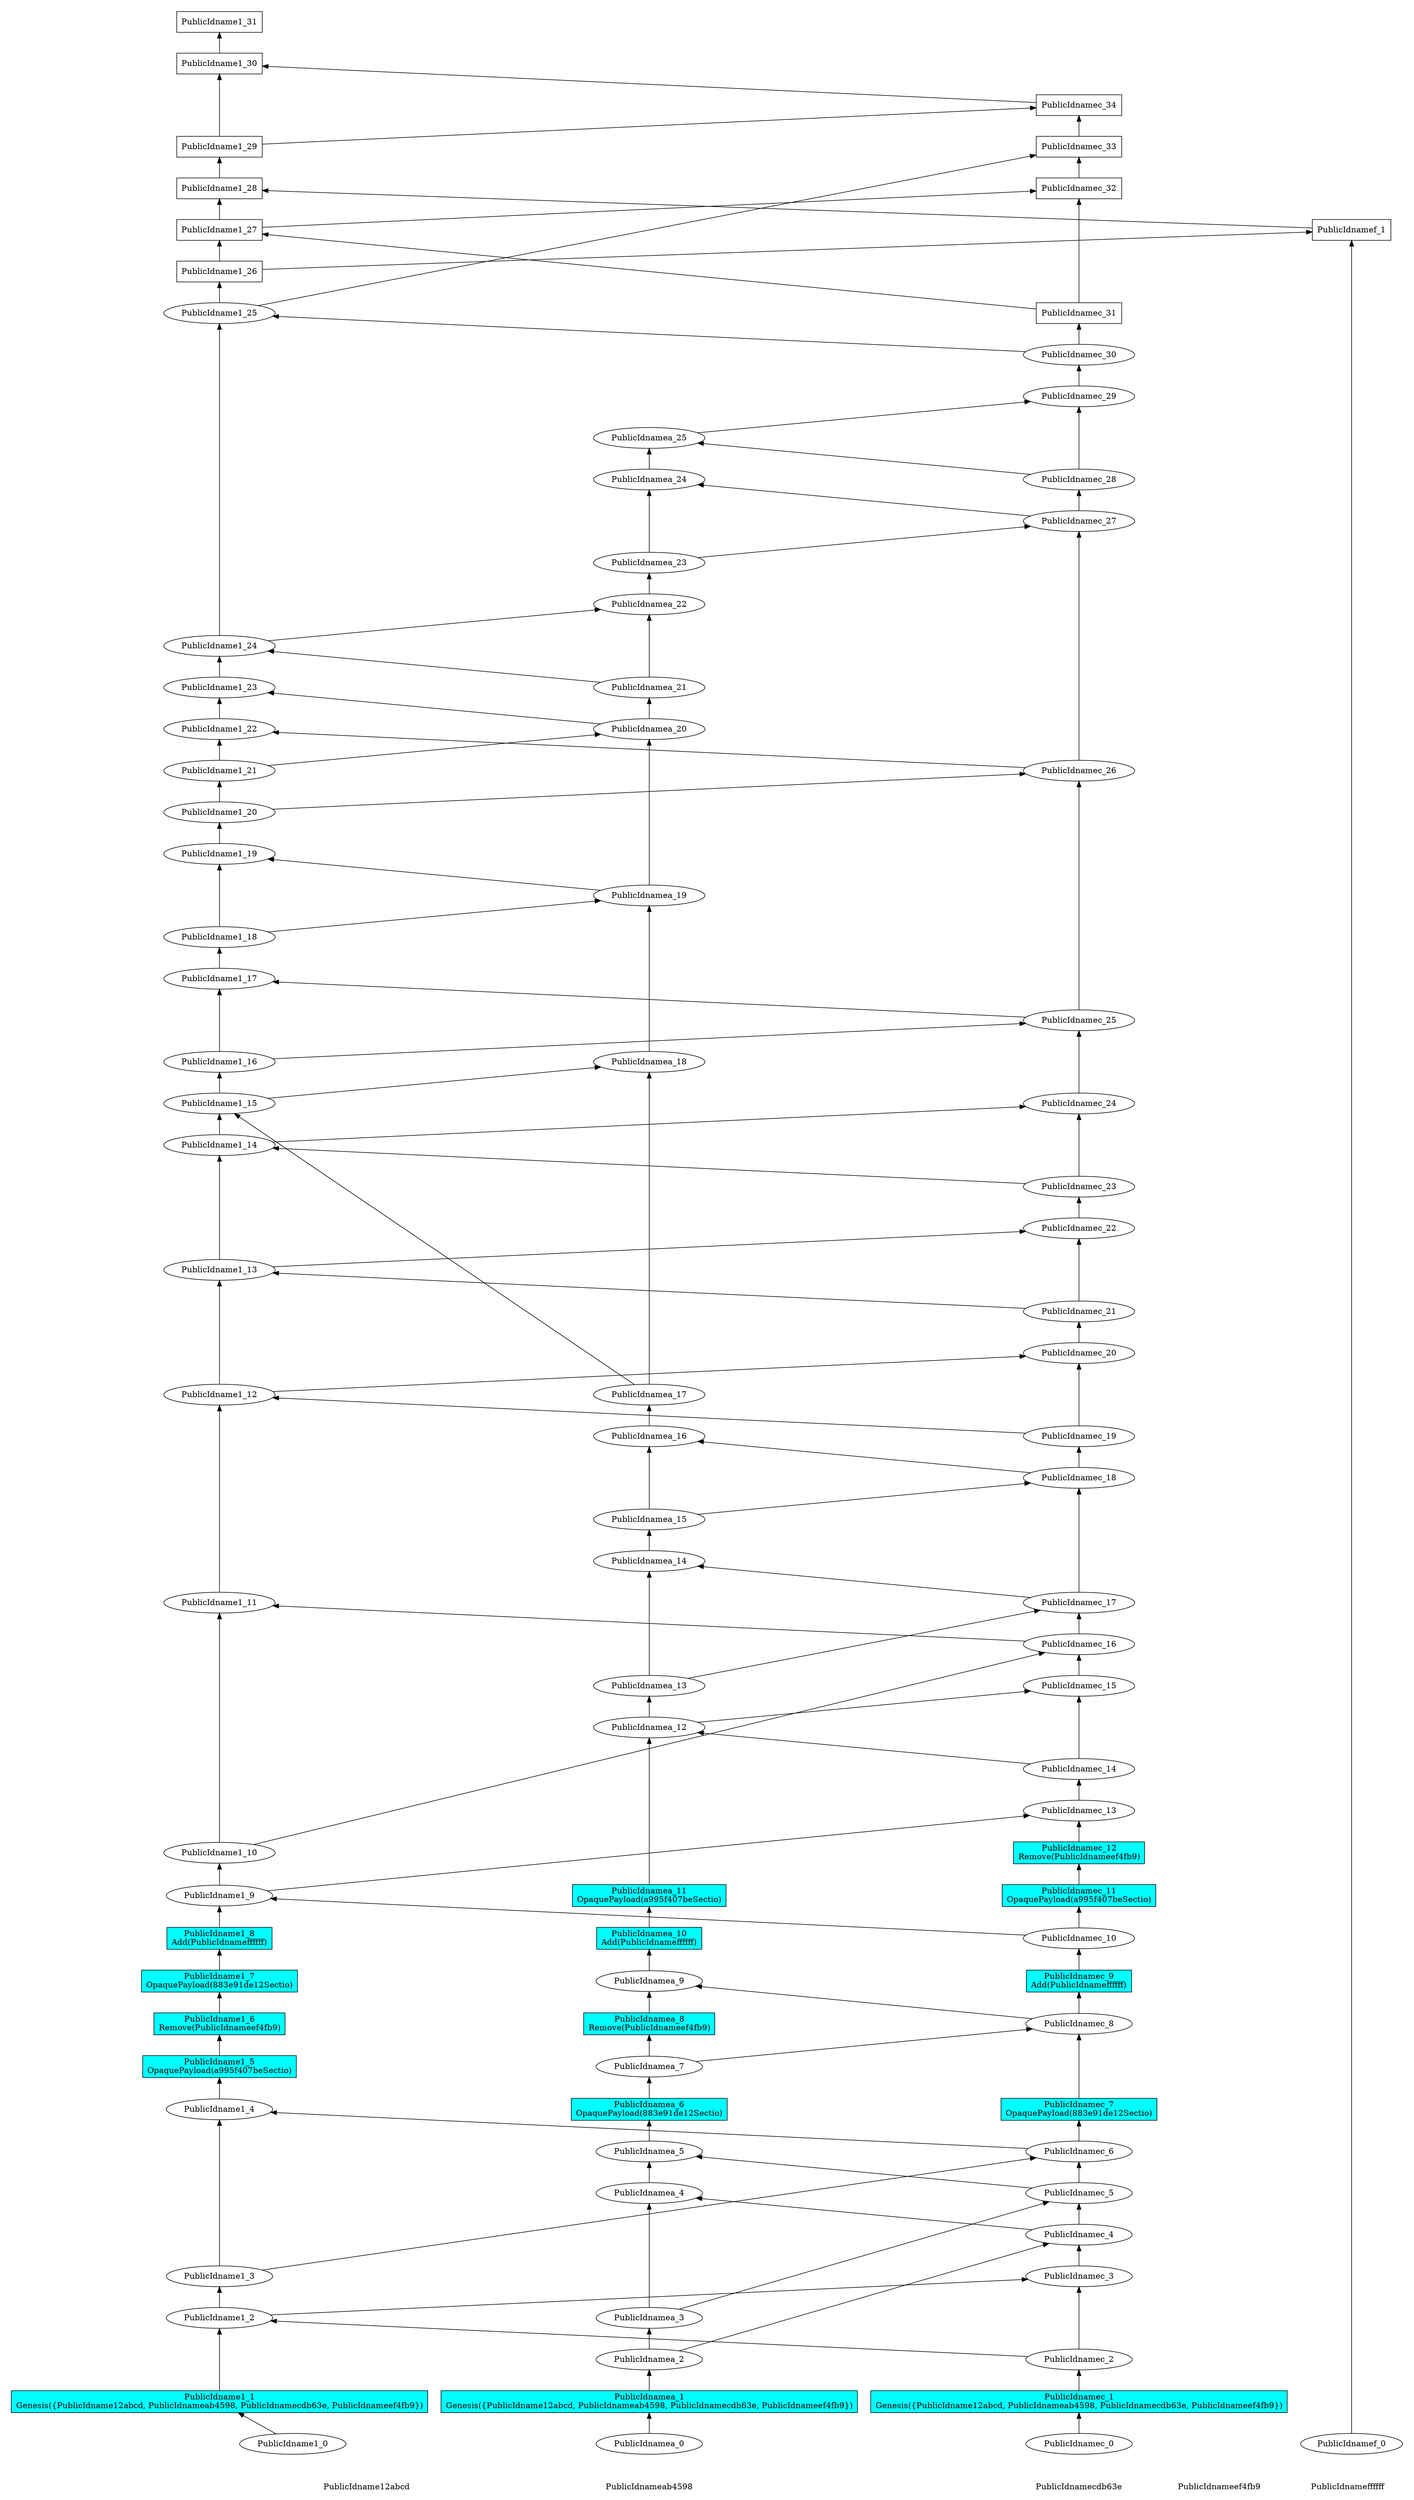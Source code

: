 /// our_id: PublicIdname12abcd
/// peer_list: {
///   PublicIdname12abcd: PeerState(VOTE|SEND|RECV)
///   PublicIdnameab4598: PeerState(VOTE|SEND|RECV)
///   PublicIdnamecdb63e: PeerState(VOTE|SEND|RECV)
///   PublicIdnameef4fb9: PeerState()
///   PublicIdnameffffff: PeerState(VOTE|SEND|RECV)
/// }
/// consensus_mode: Supermajority
digraph GossipGraph {
  splines=false
  rankdir=BT

  style=invis
  subgraph cluster_PublicIdname12abcd {
    label="PublicIdname12abcd"
    "PublicIdname12abcd" [style=invis]
    "PublicIdname12abcd" -> "PublicIdname1_0" [style=invis]
    "PublicIdname1_0" -> "PublicIdname1_1" [minlen=1]
    "PublicIdname1_1" -> "PublicIdname1_2" [minlen=2]
    "PublicIdname1_2" -> "PublicIdname1_3" [minlen=1]
    "PublicIdname1_3" -> "PublicIdname1_4" [minlen=4]
    "PublicIdname1_4" -> "PublicIdname1_5" [minlen=1]
    "PublicIdname1_5" -> "PublicIdname1_6" [minlen=1]
    "PublicIdname1_6" -> "PublicIdname1_7" [minlen=1]
    "PublicIdname1_7" -> "PublicIdname1_8" [minlen=1]
    "PublicIdname1_8" -> "PublicIdname1_9" [minlen=1]
    "PublicIdname1_9" -> "PublicIdname1_10" [minlen=1]
    "PublicIdname1_10" -> "PublicIdname1_11" [minlen=6]
    "PublicIdname1_11" -> "PublicIdname1_12" [minlen=5]
    "PublicIdname1_12" -> "PublicIdname1_13" [minlen=3]
    "PublicIdname1_13" -> "PublicIdname1_14" [minlen=3]
    "PublicIdname1_14" -> "PublicIdname1_15" [minlen=1]
    "PublicIdname1_15" -> "PublicIdname1_16" [minlen=1]
    "PublicIdname1_16" -> "PublicIdname1_17" [minlen=2]
    "PublicIdname1_17" -> "PublicIdname1_18" [minlen=1]
    "PublicIdname1_18" -> "PublicIdname1_19" [minlen=2]
    "PublicIdname1_19" -> "PublicIdname1_20" [minlen=1]
    "PublicIdname1_20" -> "PublicIdname1_21" [minlen=1]
    "PublicIdname1_21" -> "PublicIdname1_22" [minlen=1]
    "PublicIdname1_22" -> "PublicIdname1_23" [minlen=1]
    "PublicIdname1_23" -> "PublicIdname1_24" [minlen=1]
    "PublicIdname1_24" -> "PublicIdname1_25" [minlen=8]
    "PublicIdname1_25" -> "PublicIdname1_26" [minlen=1]
    "PublicIdname1_26" -> "PublicIdname1_27" [minlen=1]
    "PublicIdname1_27" -> "PublicIdname1_28" [minlen=1]
    "PublicIdname1_28" -> "PublicIdname1_29" [minlen=1]
    "PublicIdname1_29" -> "PublicIdname1_30" [minlen=2]
    "PublicIdname1_30" -> "PublicIdname1_31" [minlen=1]
  }
  "PublicIdnamec_2" -> "PublicIdname1_2" [constraint=false]
  "PublicIdnamec_6" -> "PublicIdname1_4" [constraint=false]
  "PublicIdnamec_10" -> "PublicIdname1_9" [constraint=false]
  "PublicIdnamec_16" -> "PublicIdname1_11" [constraint=false]
  "PublicIdnamec_19" -> "PublicIdname1_12" [constraint=false]
  "PublicIdnamec_21" -> "PublicIdname1_13" [constraint=false]
  "PublicIdnamec_23" -> "PublicIdname1_14" [constraint=false]
  "PublicIdnamea_17" -> "PublicIdname1_15" [constraint=false]
  "PublicIdnamec_25" -> "PublicIdname1_17" [constraint=false]
  "PublicIdnamea_19" -> "PublicIdname1_19" [constraint=false]
  "PublicIdnamec_26" -> "PublicIdname1_22" [constraint=false]
  "PublicIdnamea_20" -> "PublicIdname1_23" [constraint=false]
  "PublicIdnamea_21" -> "PublicIdname1_24" [constraint=false]
  "PublicIdnamec_30" -> "PublicIdname1_25" [constraint=false]
  "PublicIdnamec_31" -> "PublicIdname1_27" [constraint=false]
  "PublicIdnamef_1" -> "PublicIdname1_28" [constraint=false]
  "PublicIdnamec_34" -> "PublicIdname1_30" [constraint=false]

  style=invis
  subgraph cluster_PublicIdnameab4598 {
    label="PublicIdnameab4598"
    "PublicIdnameab4598" [style=invis]
    "PublicIdnameab4598" -> "PublicIdnamea_0" [style=invis]
    "PublicIdnamea_0" -> "PublicIdnamea_1" [minlen=1]
    "PublicIdnamea_1" -> "PublicIdnamea_2" [minlen=1]
    "PublicIdnamea_2" -> "PublicIdnamea_3" [minlen=1]
    "PublicIdnamea_3" -> "PublicIdnamea_4" [minlen=3]
    "PublicIdnamea_4" -> "PublicIdnamea_5" [minlen=1]
    "PublicIdnamea_5" -> "PublicIdnamea_6" [minlen=1]
    "PublicIdnamea_6" -> "PublicIdnamea_7" [minlen=1]
    "PublicIdnamea_7" -> "PublicIdnamea_8" [minlen=1]
    "PublicIdnamea_8" -> "PublicIdnamea_9" [minlen=1]
    "PublicIdnamea_9" -> "PublicIdnamea_10" [minlen=1]
    "PublicIdnamea_10" -> "PublicIdnamea_11" [minlen=1]
    "PublicIdnamea_11" -> "PublicIdnamea_12" [minlen=4]
    "PublicIdnamea_12" -> "PublicIdnamea_13" [minlen=1]
    "PublicIdnamea_13" -> "PublicIdnamea_14" [minlen=3]
    "PublicIdnamea_14" -> "PublicIdnamea_15" [minlen=1]
    "PublicIdnamea_15" -> "PublicIdnamea_16" [minlen=2]
    "PublicIdnamea_16" -> "PublicIdnamea_17" [minlen=1]
    "PublicIdnamea_17" -> "PublicIdnamea_18" [minlen=8]
    "PublicIdnamea_18" -> "PublicIdnamea_19" [minlen=4]
    "PublicIdnamea_19" -> "PublicIdnamea_20" [minlen=4]
    "PublicIdnamea_20" -> "PublicIdnamea_21" [minlen=1]
    "PublicIdnamea_21" -> "PublicIdnamea_22" [minlen=2]
    "PublicIdnamea_22" -> "PublicIdnamea_23" [minlen=1]
    "PublicIdnamea_23" -> "PublicIdnamea_24" [minlen=2]
    "PublicIdnamea_24" -> "PublicIdnamea_25" [minlen=1]
  }
  "PublicIdnamec_4" -> "PublicIdnamea_4" [constraint=false]
  "PublicIdnamec_5" -> "PublicIdnamea_5" [constraint=false]
  "PublicIdnamec_8" -> "PublicIdnamea_9" [constraint=false]
  "PublicIdnamec_14" -> "PublicIdnamea_12" [constraint=false]
  "PublicIdnamec_17" -> "PublicIdnamea_14" [constraint=false]
  "PublicIdnamec_18" -> "PublicIdnamea_16" [constraint=false]
  "PublicIdname1_15" -> "PublicIdnamea_18" [constraint=false]
  "PublicIdname1_18" -> "PublicIdnamea_19" [constraint=false]
  "PublicIdname1_21" -> "PublicIdnamea_20" [constraint=false]
  "PublicIdname1_24" -> "PublicIdnamea_22" [constraint=false]
  "PublicIdnamec_27" -> "PublicIdnamea_24" [constraint=false]
  "PublicIdnamec_28" -> "PublicIdnamea_25" [constraint=false]

  style=invis
  subgraph cluster_PublicIdnamecdb63e {
    label="PublicIdnamecdb63e"
    "PublicIdnamecdb63e" [style=invis]
    "PublicIdnamecdb63e" -> "PublicIdnamec_0" [style=invis]
    "PublicIdnamec_0" -> "PublicIdnamec_1" [minlen=1]
    "PublicIdnamec_1" -> "PublicIdnamec_2" [minlen=1]
    "PublicIdnamec_2" -> "PublicIdnamec_3" [minlen=2]
    "PublicIdnamec_3" -> "PublicIdnamec_4" [minlen=1]
    "PublicIdnamec_4" -> "PublicIdnamec_5" [minlen=1]
    "PublicIdnamec_5" -> "PublicIdnamec_6" [minlen=1]
    "PublicIdnamec_6" -> "PublicIdnamec_7" [minlen=1]
    "PublicIdnamec_7" -> "PublicIdnamec_8" [minlen=2]
    "PublicIdnamec_8" -> "PublicIdnamec_9" [minlen=1]
    "PublicIdnamec_9" -> "PublicIdnamec_10" [minlen=1]
    "PublicIdnamec_10" -> "PublicIdnamec_11" [minlen=1]
    "PublicIdnamec_11" -> "PublicIdnamec_12" [minlen=1]
    "PublicIdnamec_12" -> "PublicIdnamec_13" [minlen=1]
    "PublicIdnamec_13" -> "PublicIdnamec_14" [minlen=1]
    "PublicIdnamec_14" -> "PublicIdnamec_15" [minlen=2]
    "PublicIdnamec_15" -> "PublicIdnamec_16" [minlen=1]
    "PublicIdnamec_16" -> "PublicIdnamec_17" [minlen=1]
    "PublicIdnamec_17" -> "PublicIdnamec_18" [minlen=3]
    "PublicIdnamec_18" -> "PublicIdnamec_19" [minlen=1]
    "PublicIdnamec_19" -> "PublicIdnamec_20" [minlen=2]
    "PublicIdnamec_20" -> "PublicIdnamec_21" [minlen=1]
    "PublicIdnamec_21" -> "PublicIdnamec_22" [minlen=2]
    "PublicIdnamec_22" -> "PublicIdnamec_23" [minlen=1]
    "PublicIdnamec_23" -> "PublicIdnamec_24" [minlen=2]
    "PublicIdnamec_24" -> "PublicIdnamec_25" [minlen=2]
    "PublicIdnamec_25" -> "PublicIdnamec_26" [minlen=6]
    "PublicIdnamec_26" -> "PublicIdnamec_27" [minlen=6]
    "PublicIdnamec_27" -> "PublicIdnamec_28" [minlen=1]
    "PublicIdnamec_28" -> "PublicIdnamec_29" [minlen=2]
    "PublicIdnamec_29" -> "PublicIdnamec_30" [minlen=1]
    "PublicIdnamec_30" -> "PublicIdnamec_31" [minlen=1]
    "PublicIdnamec_31" -> "PublicIdnamec_32" [minlen=3]
    "PublicIdnamec_32" -> "PublicIdnamec_33" [minlen=1]
    "PublicIdnamec_33" -> "PublicIdnamec_34" [minlen=1]
  }
  "PublicIdname1_2" -> "PublicIdnamec_3" [constraint=false]
  "PublicIdnamea_2" -> "PublicIdnamec_4" [constraint=false]
  "PublicIdnamea_3" -> "PublicIdnamec_5" [constraint=false]
  "PublicIdname1_3" -> "PublicIdnamec_6" [constraint=false]
  "PublicIdnamea_7" -> "PublicIdnamec_8" [constraint=false]
  "PublicIdname1_9" -> "PublicIdnamec_13" [constraint=false]
  "PublicIdnamea_12" -> "PublicIdnamec_15" [constraint=false]
  "PublicIdname1_10" -> "PublicIdnamec_16" [constraint=false]
  "PublicIdnamea_13" -> "PublicIdnamec_17" [constraint=false]
  "PublicIdnamea_15" -> "PublicIdnamec_18" [constraint=false]
  "PublicIdname1_12" -> "PublicIdnamec_20" [constraint=false]
  "PublicIdname1_13" -> "PublicIdnamec_22" [constraint=false]
  "PublicIdname1_14" -> "PublicIdnamec_24" [constraint=false]
  "PublicIdname1_16" -> "PublicIdnamec_25" [constraint=false]
  "PublicIdname1_20" -> "PublicIdnamec_26" [constraint=false]
  "PublicIdnamea_23" -> "PublicIdnamec_27" [constraint=false]
  "PublicIdnamea_25" -> "PublicIdnamec_29" [constraint=false]
  "PublicIdname1_27" -> "PublicIdnamec_32" [constraint=false]
  "PublicIdname1_25" -> "PublicIdnamec_33" [constraint=false]
  "PublicIdname1_29" -> "PublicIdnamec_34" [constraint=false]

  style=invis
  subgraph cluster_PublicIdnameef4fb9 {
    label="PublicIdnameef4fb9"
    "PublicIdnameef4fb9" [style=invis]
  }


  style=invis
  subgraph cluster_PublicIdnameffffff {
    label="PublicIdnameffffff"
    "PublicIdnameffffff" [style=invis]
    "PublicIdnameffffff" -> "PublicIdnamef_0" [style=invis]
    "PublicIdnamef_0" -> "PublicIdnamef_1" [minlen=53]
  }
  "PublicIdname1_26" -> "PublicIdnamef_1" [constraint=false]

  {
    rank=same
    "PublicIdname12abcd" [style=filled, color=white]
    "PublicIdnameab4598" [style=filled, color=white]
    "PublicIdnamecdb63e" [style=filled, color=white]
    "PublicIdnameef4fb9" [style=filled, color=white]
    "PublicIdnameffffff" [style=filled, color=white]
  }
  "PublicIdname12abcd" -> "PublicIdnameab4598" -> "PublicIdnamecdb63e" -> "PublicIdnameef4fb9" -> "PublicIdnameffffff" [style=invis]

/// ===== details of events =====
  "PublicIdname1_0" [fillcolor=white, label=<<table border="0" cellborder="0" cellpadding="0" cellspacing="0">
<tr><td colspan="6">PublicIdname1_0</td></tr>
</table>>]
/// cause: Initial
/// last_ancestors: {PublicIdname12abcd: 0}

  "PublicIdname1_1" [style=filled, fillcolor=cyan, shape=rectangle, label=<<table border="0" cellborder="0" cellpadding="0" cellspacing="0">
<tr><td colspan="6">PublicIdname1_1</td></tr>
<tr><td colspan="6">Genesis({PublicIdname12abcd, PublicIdnameab4598, PublicIdnamecdb63e, PublicIdnameef4fb9})</td></tr>
</table>>]
/// cause: Observation(Genesis({PublicIdname12abcd, PublicIdnameab4598, PublicIdnamecdb63e, PublicIdnameef4fb9}))
/// last_ancestors: {PublicIdname12abcd: 1}

  "PublicIdname1_2" [fillcolor=white, label=<<table border="0" cellborder="0" cellpadding="0" cellspacing="0">
<tr><td colspan="6">PublicIdname1_2</td></tr>
</table>>]
/// cause: Request
/// last_ancestors: {PublicIdname12abcd: 2, PublicIdnamecdb63e: 2}

  "PublicIdname1_3" [fillcolor=white, label=<<table border="0" cellborder="0" cellpadding="0" cellspacing="0">
<tr><td colspan="6">PublicIdname1_3</td></tr>
</table>>]
/// cause: Requesting(PublicIdnamecdb63e)
/// last_ancestors: {PublicIdname12abcd: 3, PublicIdnamecdb63e: 2}

  "PublicIdname1_4" [fillcolor=white, label=<<table border="0" cellborder="0" cellpadding="0" cellspacing="0">
<tr><td colspan="6">PublicIdname1_4</td></tr>
</table>>]
/// cause: Response
/// last_ancestors: {PublicIdname12abcd: 4, PublicIdnameab4598: 3, PublicIdnamecdb63e: 6}

  "PublicIdname1_5" [style=filled, fillcolor=cyan, shape=rectangle, label=<<table border="0" cellborder="0" cellpadding="0" cellspacing="0">
<tr><td colspan="6">PublicIdname1_5</td></tr>
<tr><td colspan="6">OpaquePayload(a995f407beSectio)</td></tr>
</table>>]
/// cause: Observation(OpaquePayload(a995f407beSectio))
/// last_ancestors: {PublicIdname12abcd: 5, PublicIdnameab4598: 3, PublicIdnamecdb63e: 6}

  "PublicIdname1_6" [style=filled, fillcolor=cyan, shape=rectangle, label=<<table border="0" cellborder="0" cellpadding="0" cellspacing="0">
<tr><td colspan="6">PublicIdname1_6</td></tr>
<tr><td colspan="6">Remove(PublicIdnameef4fb9)</td></tr>
</table>>]
/// cause: Observation(Remove(PublicIdnameef4fb9))
/// last_ancestors: {PublicIdname12abcd: 6, PublicIdnameab4598: 3, PublicIdnamecdb63e: 6}

  "PublicIdname1_7" [style=filled, fillcolor=cyan, shape=rectangle, label=<<table border="0" cellborder="0" cellpadding="0" cellspacing="0">
<tr><td colspan="6">PublicIdname1_7</td></tr>
<tr><td colspan="6">OpaquePayload(883e91de12Sectio)</td></tr>
</table>>]
/// cause: Observation(OpaquePayload(883e91de12Sectio))
/// last_ancestors: {PublicIdname12abcd: 7, PublicIdnameab4598: 3, PublicIdnamecdb63e: 6}

  "PublicIdname1_8" [style=filled, fillcolor=cyan, shape=rectangle, label=<<table border="0" cellborder="0" cellpadding="0" cellspacing="0">
<tr><td colspan="6">PublicIdname1_8</td></tr>
<tr><td colspan="6">Add(PublicIdnameffffff)</td></tr>
</table>>]
/// cause: Observation(Add(PublicIdnameffffff))
/// last_ancestors: {PublicIdname12abcd: 8, PublicIdnameab4598: 3, PublicIdnamecdb63e: 6}

  "PublicIdname1_9" [fillcolor=white, label=<<table border="0" cellborder="0" cellpadding="0" cellspacing="0">
<tr><td colspan="6">PublicIdname1_9</td></tr>
</table>>]
/// cause: Request
/// last_ancestors: {PublicIdname12abcd: 9, PublicIdnameab4598: 7, PublicIdnamecdb63e: 10}

  "PublicIdname1_10" [fillcolor=white, label=<<table border="0" cellborder="0" cellpadding="0" cellspacing="0">
<tr><td colspan="6">PublicIdname1_10</td></tr>
</table>>]
/// cause: Requesting(PublicIdnamecdb63e)
/// last_ancestors: {PublicIdname12abcd: 10, PublicIdnameab4598: 7, PublicIdnamecdb63e: 10}

  "PublicIdname1_11" [fillcolor=white, label=<<table border="0" cellborder="0" cellpadding="0" cellspacing="0">
<tr><td colspan="6">PublicIdname1_11</td></tr>
</table>>]
/// cause: Response
/// last_ancestors: {PublicIdname12abcd: 11, PublicIdnameab4598: 12, PublicIdnamecdb63e: 16}

  "PublicIdname1_12" [fillcolor=white, label=<<table border="0" cellborder="0" cellpadding="0" cellspacing="0">
<tr><td colspan="6">PublicIdname1_12</td></tr>
</table>>]
/// cause: Request
/// last_ancestors: {PublicIdname12abcd: 12, PublicIdnameab4598: 15, PublicIdnamecdb63e: 19}

  "PublicIdname1_13" [fillcolor=white, label=<<table border="0" cellborder="0" cellpadding="0" cellspacing="0">
<tr><td colspan="6">PublicIdname1_13</td></tr>
</table>>]
/// cause: Request
/// last_ancestors: {PublicIdname12abcd: 13, PublicIdnameab4598: 15, PublicIdnamecdb63e: 21}

  "PublicIdname1_14" [fillcolor=white, label=<<table border="0" cellborder="0" cellpadding="0" cellspacing="0">
<tr><td colspan="6">PublicIdname1_14</td></tr>
</table>>]
/// cause: Request
/// last_ancestors: {PublicIdname12abcd: 14, PublicIdnameab4598: 15, PublicIdnamecdb63e: 23}

  "PublicIdname1_15" [fillcolor=white, label=<<table border="0" cellborder="0" cellpadding="0" cellspacing="0">
<tr><td colspan="6">PublicIdname1_15</td></tr>
</table>>]
/// cause: Request
/// last_ancestors: {PublicIdname12abcd: 15, PublicIdnameab4598: 17, PublicIdnamecdb63e: 23}

  "PublicIdname1_16" [fillcolor=white, label=<<table border="0" cellborder="0" cellpadding="0" cellspacing="0">
<tr><td colspan="6">PublicIdname1_16</td></tr>
</table>>]
/// cause: Requesting(PublicIdnamecdb63e)
/// last_ancestors: {PublicIdname12abcd: 16, PublicIdnameab4598: 17, PublicIdnamecdb63e: 23}

  "PublicIdname1_17" [fillcolor=white, label=<<table border="0" cellborder="0" cellpadding="0" cellspacing="0">
<tr><td colspan="6">PublicIdname1_17</td></tr>
</table>>]
/// cause: Response
/// last_ancestors: {PublicIdname12abcd: 17, PublicIdnameab4598: 17, PublicIdnamecdb63e: 25}

  "PublicIdname1_18" [fillcolor=white, label=<<table border="0" cellborder="0" cellpadding="0" cellspacing="0">
<tr><td colspan="6">PublicIdname1_18</td></tr>
</table>>]
/// cause: Requesting(PublicIdnameab4598)
/// last_ancestors: {PublicIdname12abcd: 18, PublicIdnameab4598: 17, PublicIdnamecdb63e: 25}

  "PublicIdname1_19" [fillcolor=white, label=<<table border="0" cellborder="0" cellpadding="0" cellspacing="0">
<tr><td colspan="6">PublicIdname1_19</td></tr>
</table>>]
/// cause: Response
/// last_ancestors: {PublicIdname12abcd: 19, PublicIdnameab4598: 19, PublicIdnamecdb63e: 25}

  "PublicIdname1_20" [fillcolor=white, label=<<table border="0" cellborder="0" cellpadding="0" cellspacing="0">
<tr><td colspan="6">PublicIdname1_20</td></tr>
</table>>]
/// cause: Requesting(PublicIdnamecdb63e)
/// last_ancestors: {PublicIdname12abcd: 20, PublicIdnameab4598: 19, PublicIdnamecdb63e: 25}

  "PublicIdname1_21" [fillcolor=white, label=<<table border="0" cellborder="0" cellpadding="0" cellspacing="0">
<tr><td colspan="6">PublicIdname1_21</td></tr>
</table>>]
/// cause: Requesting(PublicIdnameab4598)
/// last_ancestors: {PublicIdname12abcd: 21, PublicIdnameab4598: 19, PublicIdnamecdb63e: 25}

  "PublicIdname1_22" [fillcolor=white, label=<<table border="0" cellborder="0" cellpadding="0" cellspacing="0">
<tr><td colspan="6">PublicIdname1_22</td></tr>
</table>>]
/// cause: Response
/// last_ancestors: {PublicIdname12abcd: 22, PublicIdnameab4598: 19, PublicIdnamecdb63e: 26}

  "PublicIdname1_23" [fillcolor=white, label=<<table border="0" cellborder="0" cellpadding="0" cellspacing="0">
<tr><td colspan="6">PublicIdname1_23</td></tr>
</table>>]
/// cause: Response
/// last_ancestors: {PublicIdname12abcd: 23, PublicIdnameab4598: 20, PublicIdnamecdb63e: 26}

  "PublicIdname1_24" [fillcolor=white, label=<<table border="0" cellborder="0" cellpadding="0" cellspacing="0">
<tr><td colspan="6">PublicIdname1_24</td></tr>
</table>>]
/// cause: Request
/// last_ancestors: {PublicIdname12abcd: 24, PublicIdnameab4598: 21, PublicIdnamecdb63e: 26}

  "PublicIdname1_25" [fillcolor=white, label=<<table border="0" cellborder="0" cellpadding="0" cellspacing="0">
<tr><td colspan="6">PublicIdname1_25</td></tr>
</table>>]
/// cause: Request
/// last_ancestors: {PublicIdname12abcd: 25, PublicIdnameab4598: 25, PublicIdnamecdb63e: 30}

  "PublicIdname1_26" [fillcolor=white, shape=rectangle, label=<<table border="0" cellborder="0" cellpadding="0" cellspacing="0">
<tr><td colspan="6">PublicIdname1_26</td></tr>
</table>>]
/// cause: Requesting(PublicIdnameffffff)
/// last_ancestors: {PublicIdname12abcd: 26, PublicIdnameab4598: 25, PublicIdnamecdb63e: 30}

  "PublicIdname1_27" [fillcolor=white, shape=rectangle, label=<<table border="0" cellborder="0" cellpadding="0" cellspacing="0">
<tr><td colspan="6">PublicIdname1_27</td></tr>
</table>>]
/// cause: Request
/// last_ancestors: {PublicIdname12abcd: 27, PublicIdnameab4598: 25, PublicIdnamecdb63e: 31}

  "PublicIdname1_28" [fillcolor=white, shape=rectangle, label=<<table border="0" cellborder="0" cellpadding="0" cellspacing="0">
<tr><td colspan="6">PublicIdname1_28</td></tr>
</table>>]
/// cause: Response
/// last_ancestors: {PublicIdname12abcd: 28, PublicIdnameab4598: 25, PublicIdnamecdb63e: 31, PublicIdnameffffff: 1}

  "PublicIdname1_29" [fillcolor=white, shape=rectangle, label=<<table border="0" cellborder="0" cellpadding="0" cellspacing="0">
<tr><td colspan="6">PublicIdname1_29</td></tr>
</table>>]
/// cause: Requesting(PublicIdnamecdb63e)
/// last_ancestors: {PublicIdname12abcd: 29, PublicIdnameab4598: 25, PublicIdnamecdb63e: 31, PublicIdnameffffff: 1}

  "PublicIdname1_30" [fillcolor=white, shape=rectangle, label=<<table border="0" cellborder="0" cellpadding="0" cellspacing="0">
<tr><td colspan="6">PublicIdname1_30</td></tr>
</table>>]
/// cause: Response
/// last_ancestors: {PublicIdname12abcd: 30, PublicIdnameab4598: 25, PublicIdnamecdb63e: 34, PublicIdnameffffff: 1}

  "PublicIdname1_31" [fillcolor=white, shape=rectangle, label=<<table border="0" cellborder="0" cellpadding="0" cellspacing="0">
<tr><td colspan="6">PublicIdname1_31</td></tr>
</table>>]
/// cause: Requesting(PublicIdnameffffff)
/// last_ancestors: {PublicIdname12abcd: 31, PublicIdnameab4598: 25, PublicIdnamecdb63e: 34, PublicIdnameffffff: 1}

  "PublicIdnamea_0" [fillcolor=white, label=<<table border="0" cellborder="0" cellpadding="0" cellspacing="0">
<tr><td colspan="6">PublicIdnamea_0</td></tr>
</table>>]
/// cause: Initial
/// last_ancestors: {PublicIdnameab4598: 0}

  "PublicIdnamea_1" [style=filled, fillcolor=cyan, shape=rectangle, label=<<table border="0" cellborder="0" cellpadding="0" cellspacing="0">
<tr><td colspan="6">PublicIdnamea_1</td></tr>
<tr><td colspan="6">Genesis({PublicIdname12abcd, PublicIdnameab4598, PublicIdnamecdb63e, PublicIdnameef4fb9})</td></tr>
</table>>]
/// cause: Observation(Genesis({PublicIdname12abcd, PublicIdnameab4598, PublicIdnamecdb63e, PublicIdnameef4fb9}))
/// last_ancestors: {PublicIdnameab4598: 1}

  "PublicIdnamea_2" [fillcolor=white, label=<<table border="0" cellborder="0" cellpadding="0" cellspacing="0">
<tr><td colspan="6">PublicIdnamea_2</td></tr>
</table>>]
/// cause: Requesting(PublicIdnamecdb63e)
/// last_ancestors: {PublicIdnameab4598: 2}

  "PublicIdnamea_3" [fillcolor=white, label=<<table border="0" cellborder="0" cellpadding="0" cellspacing="0">
<tr><td colspan="6">PublicIdnamea_3</td></tr>
</table>>]
/// cause: Requesting(PublicIdnamecdb63e)
/// last_ancestors: {PublicIdnameab4598: 3}

  "PublicIdnamea_4" [fillcolor=white, label=<<table border="0" cellborder="0" cellpadding="0" cellspacing="0">
<tr><td colspan="6">PublicIdnamea_4</td></tr>
</table>>]
/// cause: Response
/// last_ancestors: {PublicIdname12abcd: 2, PublicIdnameab4598: 4, PublicIdnamecdb63e: 4}

  "PublicIdnamea_5" [fillcolor=white, label=<<table border="0" cellborder="0" cellpadding="0" cellspacing="0">
<tr><td colspan="6">PublicIdnamea_5</td></tr>
</table>>]
/// cause: Response
/// last_ancestors: {PublicIdname12abcd: 2, PublicIdnameab4598: 5, PublicIdnamecdb63e: 5}

  "PublicIdnamea_6" [style=filled, fillcolor=cyan, shape=rectangle, label=<<table border="0" cellborder="0" cellpadding="0" cellspacing="0">
<tr><td colspan="6">PublicIdnamea_6</td></tr>
<tr><td colspan="6">OpaquePayload(883e91de12Sectio)</td></tr>
</table>>]
/// cause: Observation(OpaquePayload(883e91de12Sectio))
/// last_ancestors: {PublicIdname12abcd: 2, PublicIdnameab4598: 6, PublicIdnamecdb63e: 5}

  "PublicIdnamea_7" [fillcolor=white, label=<<table border="0" cellborder="0" cellpadding="0" cellspacing="0">
<tr><td colspan="6">PublicIdnamea_7</td></tr>
</table>>]
/// cause: Requesting(PublicIdnamecdb63e)
/// last_ancestors: {PublicIdname12abcd: 2, PublicIdnameab4598: 7, PublicIdnamecdb63e: 5}

  "PublicIdnamea_8" [style=filled, fillcolor=cyan, shape=rectangle, label=<<table border="0" cellborder="0" cellpadding="0" cellspacing="0">
<tr><td colspan="6">PublicIdnamea_8</td></tr>
<tr><td colspan="6">Remove(PublicIdnameef4fb9)</td></tr>
</table>>]
/// cause: Observation(Remove(PublicIdnameef4fb9))
/// last_ancestors: {PublicIdname12abcd: 2, PublicIdnameab4598: 8, PublicIdnamecdb63e: 5}

  "PublicIdnamea_9" [fillcolor=white, label=<<table border="0" cellborder="0" cellpadding="0" cellspacing="0">
<tr><td colspan="6">PublicIdnamea_9</td></tr>
</table>>]
/// cause: Response
/// last_ancestors: {PublicIdname12abcd: 3, PublicIdnameab4598: 9, PublicIdnamecdb63e: 8}

  "PublicIdnamea_10" [style=filled, fillcolor=cyan, shape=rectangle, label=<<table border="0" cellborder="0" cellpadding="0" cellspacing="0">
<tr><td colspan="6">PublicIdnamea_10</td></tr>
<tr><td colspan="6">Add(PublicIdnameffffff)</td></tr>
</table>>]
/// cause: Observation(Add(PublicIdnameffffff))
/// last_ancestors: {PublicIdname12abcd: 3, PublicIdnameab4598: 10, PublicIdnamecdb63e: 8}

  "PublicIdnamea_11" [style=filled, fillcolor=cyan, shape=rectangle, label=<<table border="0" cellborder="0" cellpadding="0" cellspacing="0">
<tr><td colspan="6">PublicIdnamea_11</td></tr>
<tr><td colspan="6">OpaquePayload(a995f407beSectio)</td></tr>
</table>>]
/// cause: Observation(OpaquePayload(a995f407beSectio))
/// last_ancestors: {PublicIdname12abcd: 3, PublicIdnameab4598: 11, PublicIdnamecdb63e: 8}

  "PublicIdnamea_12" [fillcolor=white, label=<<table border="0" cellborder="0" cellpadding="0" cellspacing="0">
<tr><td colspan="6">PublicIdnamea_12</td></tr>
</table>>]
/// cause: Request
/// last_ancestors: {PublicIdname12abcd: 9, PublicIdnameab4598: 12, PublicIdnamecdb63e: 14}

  "PublicIdnamea_13" [fillcolor=white, label=<<table border="0" cellborder="0" cellpadding="0" cellspacing="0">
<tr><td colspan="6">PublicIdnamea_13</td></tr>
</table>>]
/// cause: Requesting(PublicIdnamecdb63e)
/// last_ancestors: {PublicIdname12abcd: 9, PublicIdnameab4598: 13, PublicIdnamecdb63e: 14}

  "PublicIdnamea_14" [fillcolor=white, label=<<table border="0" cellborder="0" cellpadding="0" cellspacing="0">
<tr><td colspan="6">PublicIdnamea_14</td></tr>
</table>>]
/// cause: Response
/// last_ancestors: {PublicIdname12abcd: 10, PublicIdnameab4598: 14, PublicIdnamecdb63e: 17}

  "PublicIdnamea_15" [fillcolor=white, label=<<table border="0" cellborder="0" cellpadding="0" cellspacing="0">
<tr><td colspan="6">PublicIdnamea_15</td></tr>
</table>>]
/// cause: Requesting(PublicIdnamecdb63e)
/// last_ancestors: {PublicIdname12abcd: 10, PublicIdnameab4598: 15, PublicIdnamecdb63e: 17}

  "PublicIdnamea_16" [fillcolor=white, label=<<table border="0" cellborder="0" cellpadding="0" cellspacing="0">
<tr><td colspan="6">PublicIdnamea_16</td></tr>
</table>>]
/// cause: Response
/// last_ancestors: {PublicIdname12abcd: 10, PublicIdnameab4598: 16, PublicIdnamecdb63e: 18}

  "PublicIdnamea_17" [fillcolor=white, label=<<table border="0" cellborder="0" cellpadding="0" cellspacing="0">
<tr><td colspan="6">PublicIdnamea_17</td></tr>
</table>>]
/// cause: Requesting(PublicIdname12abcd)
/// last_ancestors: {PublicIdname12abcd: 10, PublicIdnameab4598: 17, PublicIdnamecdb63e: 18}

  "PublicIdnamea_18" [fillcolor=white, label=<<table border="0" cellborder="0" cellpadding="0" cellspacing="0">
<tr><td colspan="6">PublicIdnamea_18</td></tr>
</table>>]
/// cause: Response
/// last_ancestors: {PublicIdname12abcd: 15, PublicIdnameab4598: 18, PublicIdnamecdb63e: 23}

  "PublicIdnamea_19" [fillcolor=white, label=<<table border="0" cellborder="0" cellpadding="0" cellspacing="0">
<tr><td colspan="6">PublicIdnamea_19</td></tr>
</table>>]
/// cause: Request
/// last_ancestors: {PublicIdname12abcd: 18, PublicIdnameab4598: 19, PublicIdnamecdb63e: 25}

  "PublicIdnamea_20" [fillcolor=white, label=<<table border="0" cellborder="0" cellpadding="0" cellspacing="0">
<tr><td colspan="6">PublicIdnamea_20</td></tr>
</table>>]
/// cause: Request
/// last_ancestors: {PublicIdname12abcd: 21, PublicIdnameab4598: 20, PublicIdnamecdb63e: 25}

  "PublicIdnamea_21" [fillcolor=white, label=<<table border="0" cellborder="0" cellpadding="0" cellspacing="0">
<tr><td colspan="6">PublicIdnamea_21</td></tr>
</table>>]
/// cause: Requesting(PublicIdname12abcd)
/// last_ancestors: {PublicIdname12abcd: 21, PublicIdnameab4598: 21, PublicIdnamecdb63e: 25}

  "PublicIdnamea_22" [fillcolor=white, label=<<table border="0" cellborder="0" cellpadding="0" cellspacing="0">
<tr><td colspan="6">PublicIdnamea_22</td></tr>
</table>>]
/// cause: Response
/// last_ancestors: {PublicIdname12abcd: 24, PublicIdnameab4598: 22, PublicIdnamecdb63e: 26}

  "PublicIdnamea_23" [fillcolor=white, label=<<table border="0" cellborder="0" cellpadding="0" cellspacing="0">
<tr><td colspan="6">PublicIdnamea_23</td></tr>
</table>>]
/// cause: Requesting(PublicIdnamecdb63e)
/// last_ancestors: {PublicIdname12abcd: 24, PublicIdnameab4598: 23, PublicIdnamecdb63e: 26}

  "PublicIdnamea_24" [fillcolor=white, label=<<table border="0" cellborder="0" cellpadding="0" cellspacing="0">
<tr><td colspan="6">PublicIdnamea_24</td></tr>
</table>>]
/// cause: Response
/// last_ancestors: {PublicIdname12abcd: 24, PublicIdnameab4598: 24, PublicIdnamecdb63e: 27}

  "PublicIdnamea_25" [fillcolor=white, label=<<table border="0" cellborder="0" cellpadding="0" cellspacing="0">
<tr><td colspan="6">PublicIdnamea_25</td></tr>
</table>>]
/// cause: Request
/// last_ancestors: {PublicIdname12abcd: 24, PublicIdnameab4598: 25, PublicIdnamecdb63e: 28}

  "PublicIdnamec_0" [fillcolor=white, label=<<table border="0" cellborder="0" cellpadding="0" cellspacing="0">
<tr><td colspan="6">PublicIdnamec_0</td></tr>
</table>>]
/// cause: Initial
/// last_ancestors: {PublicIdnamecdb63e: 0}

  "PublicIdnamec_1" [style=filled, fillcolor=cyan, shape=rectangle, label=<<table border="0" cellborder="0" cellpadding="0" cellspacing="0">
<tr><td colspan="6">PublicIdnamec_1</td></tr>
<tr><td colspan="6">Genesis({PublicIdname12abcd, PublicIdnameab4598, PublicIdnamecdb63e, PublicIdnameef4fb9})</td></tr>
</table>>]
/// cause: Observation(Genesis({PublicIdname12abcd, PublicIdnameab4598, PublicIdnamecdb63e, PublicIdnameef4fb9}))
/// last_ancestors: {PublicIdnamecdb63e: 1}

  "PublicIdnamec_2" [fillcolor=white, label=<<table border="0" cellborder="0" cellpadding="0" cellspacing="0">
<tr><td colspan="6">PublicIdnamec_2</td></tr>
</table>>]
/// cause: Requesting(PublicIdname12abcd)
/// last_ancestors: {PublicIdnamecdb63e: 2}

  "PublicIdnamec_3" [fillcolor=white, label=<<table border="0" cellborder="0" cellpadding="0" cellspacing="0">
<tr><td colspan="6">PublicIdnamec_3</td></tr>
</table>>]
/// cause: Response
/// last_ancestors: {PublicIdname12abcd: 2, PublicIdnamecdb63e: 3}

  "PublicIdnamec_4" [fillcolor=white, label=<<table border="0" cellborder="0" cellpadding="0" cellspacing="0">
<tr><td colspan="6">PublicIdnamec_4</td></tr>
</table>>]
/// cause: Request
/// last_ancestors: {PublicIdname12abcd: 2, PublicIdnameab4598: 2, PublicIdnamecdb63e: 4}

  "PublicIdnamec_5" [fillcolor=white, label=<<table border="0" cellborder="0" cellpadding="0" cellspacing="0">
<tr><td colspan="6">PublicIdnamec_5</td></tr>
</table>>]
/// cause: Request
/// last_ancestors: {PublicIdname12abcd: 2, PublicIdnameab4598: 3, PublicIdnamecdb63e: 5}

  "PublicIdnamec_6" [fillcolor=white, label=<<table border="0" cellborder="0" cellpadding="0" cellspacing="0">
<tr><td colspan="6">PublicIdnamec_6</td></tr>
</table>>]
/// cause: Request
/// last_ancestors: {PublicIdname12abcd: 3, PublicIdnameab4598: 3, PublicIdnamecdb63e: 6}

  "PublicIdnamec_7" [style=filled, fillcolor=cyan, shape=rectangle, label=<<table border="0" cellborder="0" cellpadding="0" cellspacing="0">
<tr><td colspan="6">PublicIdnamec_7</td></tr>
<tr><td colspan="6">OpaquePayload(883e91de12Sectio)</td></tr>
</table>>]
/// cause: Observation(OpaquePayload(883e91de12Sectio))
/// last_ancestors: {PublicIdname12abcd: 3, PublicIdnameab4598: 3, PublicIdnamecdb63e: 7}

  "PublicIdnamec_8" [fillcolor=white, label=<<table border="0" cellborder="0" cellpadding="0" cellspacing="0">
<tr><td colspan="6">PublicIdnamec_8</td></tr>
</table>>]
/// cause: Request
/// last_ancestors: {PublicIdname12abcd: 3, PublicIdnameab4598: 7, PublicIdnamecdb63e: 8}

  "PublicIdnamec_9" [style=filled, fillcolor=cyan, shape=rectangle, label=<<table border="0" cellborder="0" cellpadding="0" cellspacing="0">
<tr><td colspan="6">PublicIdnamec_9</td></tr>
<tr><td colspan="6">Add(PublicIdnameffffff)</td></tr>
</table>>]
/// cause: Observation(Add(PublicIdnameffffff))
/// last_ancestors: {PublicIdname12abcd: 3, PublicIdnameab4598: 7, PublicIdnamecdb63e: 9}

  "PublicIdnamec_10" [fillcolor=white, label=<<table border="0" cellborder="0" cellpadding="0" cellspacing="0">
<tr><td colspan="6">PublicIdnamec_10</td></tr>
</table>>]
/// cause: Requesting(PublicIdname12abcd)
/// last_ancestors: {PublicIdname12abcd: 3, PublicIdnameab4598: 7, PublicIdnamecdb63e: 10}

  "PublicIdnamec_11" [style=filled, fillcolor=cyan, shape=rectangle, label=<<table border="0" cellborder="0" cellpadding="0" cellspacing="0">
<tr><td colspan="6">PublicIdnamec_11</td></tr>
<tr><td colspan="6">OpaquePayload(a995f407beSectio)</td></tr>
</table>>]
/// cause: Observation(OpaquePayload(a995f407beSectio))
/// last_ancestors: {PublicIdname12abcd: 3, PublicIdnameab4598: 7, PublicIdnamecdb63e: 11}

  "PublicIdnamec_12" [style=filled, fillcolor=cyan, shape=rectangle, label=<<table border="0" cellborder="0" cellpadding="0" cellspacing="0">
<tr><td colspan="6">PublicIdnamec_12</td></tr>
<tr><td colspan="6">Remove(PublicIdnameef4fb9)</td></tr>
</table>>]
/// cause: Observation(Remove(PublicIdnameef4fb9))
/// last_ancestors: {PublicIdname12abcd: 3, PublicIdnameab4598: 7, PublicIdnamecdb63e: 12}

  "PublicIdnamec_13" [fillcolor=white, label=<<table border="0" cellborder="0" cellpadding="0" cellspacing="0">
<tr><td colspan="6">PublicIdnamec_13</td></tr>
</table>>]
/// cause: Response
/// last_ancestors: {PublicIdname12abcd: 9, PublicIdnameab4598: 7, PublicIdnamecdb63e: 13}

  "PublicIdnamec_14" [fillcolor=white, label=<<table border="0" cellborder="0" cellpadding="0" cellspacing="0">
<tr><td colspan="6">PublicIdnamec_14</td></tr>
</table>>]
/// cause: Requesting(PublicIdnameab4598)
/// last_ancestors: {PublicIdname12abcd: 9, PublicIdnameab4598: 7, PublicIdnamecdb63e: 14}

  "PublicIdnamec_15" [fillcolor=white, label=<<table border="0" cellborder="0" cellpadding="0" cellspacing="0">
<tr><td colspan="6">PublicIdnamec_15</td></tr>
</table>>]
/// cause: Response
/// last_ancestors: {PublicIdname12abcd: 9, PublicIdnameab4598: 12, PublicIdnamecdb63e: 15}

  "PublicIdnamec_16" [fillcolor=white, label=<<table border="0" cellborder="0" cellpadding="0" cellspacing="0">
<tr><td colspan="6">PublicIdnamec_16</td></tr>
</table>>]
/// cause: Request
/// last_ancestors: {PublicIdname12abcd: 10, PublicIdnameab4598: 12, PublicIdnamecdb63e: 16}

  "PublicIdnamec_17" [fillcolor=white, label=<<table border="0" cellborder="0" cellpadding="0" cellspacing="0">
<tr><td colspan="6">PublicIdnamec_17</td></tr>
</table>>]
/// cause: Request
/// last_ancestors: {PublicIdname12abcd: 10, PublicIdnameab4598: 13, PublicIdnamecdb63e: 17}

  "PublicIdnamec_18" [fillcolor=white, label=<<table border="0" cellborder="0" cellpadding="0" cellspacing="0">
<tr><td colspan="6">PublicIdnamec_18</td></tr>
</table>>]
/// cause: Request
/// last_ancestors: {PublicIdname12abcd: 10, PublicIdnameab4598: 15, PublicIdnamecdb63e: 18}

  "PublicIdnamec_19" [fillcolor=white, label=<<table border="0" cellborder="0" cellpadding="0" cellspacing="0">
<tr><td colspan="6">PublicIdnamec_19</td></tr>
</table>>]
/// cause: Requesting(PublicIdname12abcd)
/// last_ancestors: {PublicIdname12abcd: 10, PublicIdnameab4598: 15, PublicIdnamecdb63e: 19}

  "PublicIdnamec_20" [fillcolor=white, label=<<table border="0" cellborder="0" cellpadding="0" cellspacing="0">
<tr><td colspan="6">PublicIdnamec_20</td></tr>
</table>>]
/// cause: Response
/// last_ancestors: {PublicIdname12abcd: 12, PublicIdnameab4598: 15, PublicIdnamecdb63e: 20}

  "PublicIdnamec_21" [fillcolor=white, label=<<table border="0" cellborder="0" cellpadding="0" cellspacing="0">
<tr><td colspan="6">PublicIdnamec_21</td></tr>
</table>>]
/// cause: Requesting(PublicIdname12abcd)
/// last_ancestors: {PublicIdname12abcd: 12, PublicIdnameab4598: 15, PublicIdnamecdb63e: 21}

  "PublicIdnamec_22" [fillcolor=white, label=<<table border="0" cellborder="0" cellpadding="0" cellspacing="0">
<tr><td colspan="6">PublicIdnamec_22</td></tr>
</table>>]
/// cause: Response
/// last_ancestors: {PublicIdname12abcd: 13, PublicIdnameab4598: 15, PublicIdnamecdb63e: 22}

  "PublicIdnamec_23" [fillcolor=white, label=<<table border="0" cellborder="0" cellpadding="0" cellspacing="0">
<tr><td colspan="6">PublicIdnamec_23</td></tr>
</table>>]
/// cause: Requesting(PublicIdname12abcd)
/// last_ancestors: {PublicIdname12abcd: 13, PublicIdnameab4598: 15, PublicIdnamecdb63e: 23}

  "PublicIdnamec_24" [fillcolor=white, label=<<table border="0" cellborder="0" cellpadding="0" cellspacing="0">
<tr><td colspan="6">PublicIdnamec_24</td></tr>
</table>>]
/// cause: Response
/// last_ancestors: {PublicIdname12abcd: 14, PublicIdnameab4598: 15, PublicIdnamecdb63e: 24}

  "PublicIdnamec_25" [fillcolor=white, label=<<table border="0" cellborder="0" cellpadding="0" cellspacing="0">
<tr><td colspan="6">PublicIdnamec_25</td></tr>
</table>>]
/// cause: Request
/// last_ancestors: {PublicIdname12abcd: 16, PublicIdnameab4598: 17, PublicIdnamecdb63e: 25}

  "PublicIdnamec_26" [fillcolor=white, label=<<table border="0" cellborder="0" cellpadding="0" cellspacing="0">
<tr><td colspan="6">PublicIdnamec_26</td></tr>
</table>>]
/// cause: Request
/// last_ancestors: {PublicIdname12abcd: 20, PublicIdnameab4598: 19, PublicIdnamecdb63e: 26}

  "PublicIdnamec_27" [fillcolor=white, label=<<table border="0" cellborder="0" cellpadding="0" cellspacing="0">
<tr><td colspan="6">PublicIdnamec_27</td></tr>
</table>>]
/// cause: Request
/// last_ancestors: {PublicIdname12abcd: 24, PublicIdnameab4598: 23, PublicIdnamecdb63e: 27}

  "PublicIdnamec_28" [fillcolor=white, label=<<table border="0" cellborder="0" cellpadding="0" cellspacing="0">
<tr><td colspan="6">PublicIdnamec_28</td></tr>
</table>>]
/// cause: Requesting(PublicIdnameab4598)
/// last_ancestors: {PublicIdname12abcd: 24, PublicIdnameab4598: 23, PublicIdnamecdb63e: 28}

  "PublicIdnamec_29" [fillcolor=white, label=<<table border="0" cellborder="0" cellpadding="0" cellspacing="0">
<tr><td colspan="6">PublicIdnamec_29</td></tr>
</table>>]
/// cause: Response
/// last_ancestors: {PublicIdname12abcd: 24, PublicIdnameab4598: 25, PublicIdnamecdb63e: 29}

  "PublicIdnamec_30" [fillcolor=white, label=<<table border="0" cellborder="0" cellpadding="0" cellspacing="0">
<tr><td colspan="6">PublicIdnamec_30</td></tr>
</table>>]
/// cause: Requesting(PublicIdname12abcd)
/// last_ancestors: {PublicIdname12abcd: 24, PublicIdnameab4598: 25, PublicIdnamecdb63e: 30}

  "PublicIdnamec_31" [fillcolor=white, shape=rectangle, label=<<table border="0" cellborder="0" cellpadding="0" cellspacing="0">
<tr><td colspan="6">PublicIdnamec_31</td></tr>
</table>>]
/// cause: Requesting(PublicIdname12abcd)
/// last_ancestors: {PublicIdname12abcd: 24, PublicIdnameab4598: 25, PublicIdnamecdb63e: 31}

  "PublicIdnamec_32" [fillcolor=white, shape=rectangle, label=<<table border="0" cellborder="0" cellpadding="0" cellspacing="0">
<tr><td colspan="6">PublicIdnamec_32</td></tr>
</table>>]
/// cause: Response
/// last_ancestors: {PublicIdname12abcd: 27, PublicIdnameab4598: 25, PublicIdnamecdb63e: 32}

  "PublicIdnamec_33" [fillcolor=white, shape=rectangle, label=<<table border="0" cellborder="0" cellpadding="0" cellspacing="0">
<tr><td colspan="6">PublicIdnamec_33</td></tr>
</table>>]
/// cause: Response
/// last_ancestors: {PublicIdname12abcd: 27, PublicIdnameab4598: 25, PublicIdnamecdb63e: 33}

  "PublicIdnamec_34" [fillcolor=white, shape=rectangle, label=<<table border="0" cellborder="0" cellpadding="0" cellspacing="0">
<tr><td colspan="6">PublicIdnamec_34</td></tr>
</table>>]
/// cause: Request
/// last_ancestors: {PublicIdname12abcd: 29, PublicIdnameab4598: 25, PublicIdnamecdb63e: 34, PublicIdnameffffff: 1}

  "PublicIdnamef_0" [fillcolor=white, label=<<table border="0" cellborder="0" cellpadding="0" cellspacing="0">
<tr><td colspan="6">PublicIdnamef_0</td></tr>
</table>>]
/// cause: Initial
/// last_ancestors: {PublicIdnameffffff: 0}

  "PublicIdnamef_1" [fillcolor=white, shape=rectangle, label=<<table border="0" cellborder="0" cellpadding="0" cellspacing="0">
<tr><td colspan="6">PublicIdnamef_1</td></tr>
</table>>]
/// cause: Request
/// last_ancestors: {PublicIdname12abcd: 26, PublicIdnameab4598: 25, PublicIdnamecdb63e: 30, PublicIdnameffffff: 1}

}

/// ===== meta-elections =====
/// consensus_history:
/// 054b9faf501788d9e3bb2b1f8f3e2ab9d4b28a9bc3c9dd5a35a8287c482aefa1
/// 883e91de12e4d2ad95ed5178b9fa9808651e1f1622d7086db18d23ad1ea56134
/// ec3e4e61b9dc0daa33039cd3b5e66ed5d845b603c5fd61b463175276abbbd8fd
/// 932353dc764c843ce81b5ca3f343b4f4caf015491372711dbc31d24974d602e9
/// a995f407be5a53b800900971a0ecb55be9c862c52a32edddf5dafb990a665a7f

/// interesting_events: {
/// }
/// all_voters: {PublicIdname12abcd, PublicIdnameab4598, PublicIdnamecdb63e, PublicIdnameffffff}
/// unconsensused_events: {}
/// meta_events: {
///   PublicIdname1_26 -> {
///     observees: {}
///     interesting_content: []
///   }
///   PublicIdname1_27 -> {
///     observees: {}
///     interesting_content: []
///   }
///   PublicIdname1_28 -> {
///     observees: {}
///     interesting_content: []
///   }
///   PublicIdname1_29 -> {
///     observees: {}
///     interesting_content: []
///   }
///   PublicIdname1_30 -> {
///     observees: {}
///     interesting_content: []
///   }
///   PublicIdname1_31 -> {
///     observees: {}
///     interesting_content: []
///   }
///   PublicIdnamec_31 -> {
///     observees: {}
///     interesting_content: []
///   }
///   PublicIdnamec_32 -> {
///     observees: {}
///     interesting_content: []
///   }
///   PublicIdnamec_33 -> {
///     observees: {}
///     interesting_content: []
///   }
///   PublicIdnamec_34 -> {
///     observees: {}
///     interesting_content: []
///   }
///   PublicIdnamef_1 -> {
///     observees: {}
///     interesting_content: []
///   }
/// }
